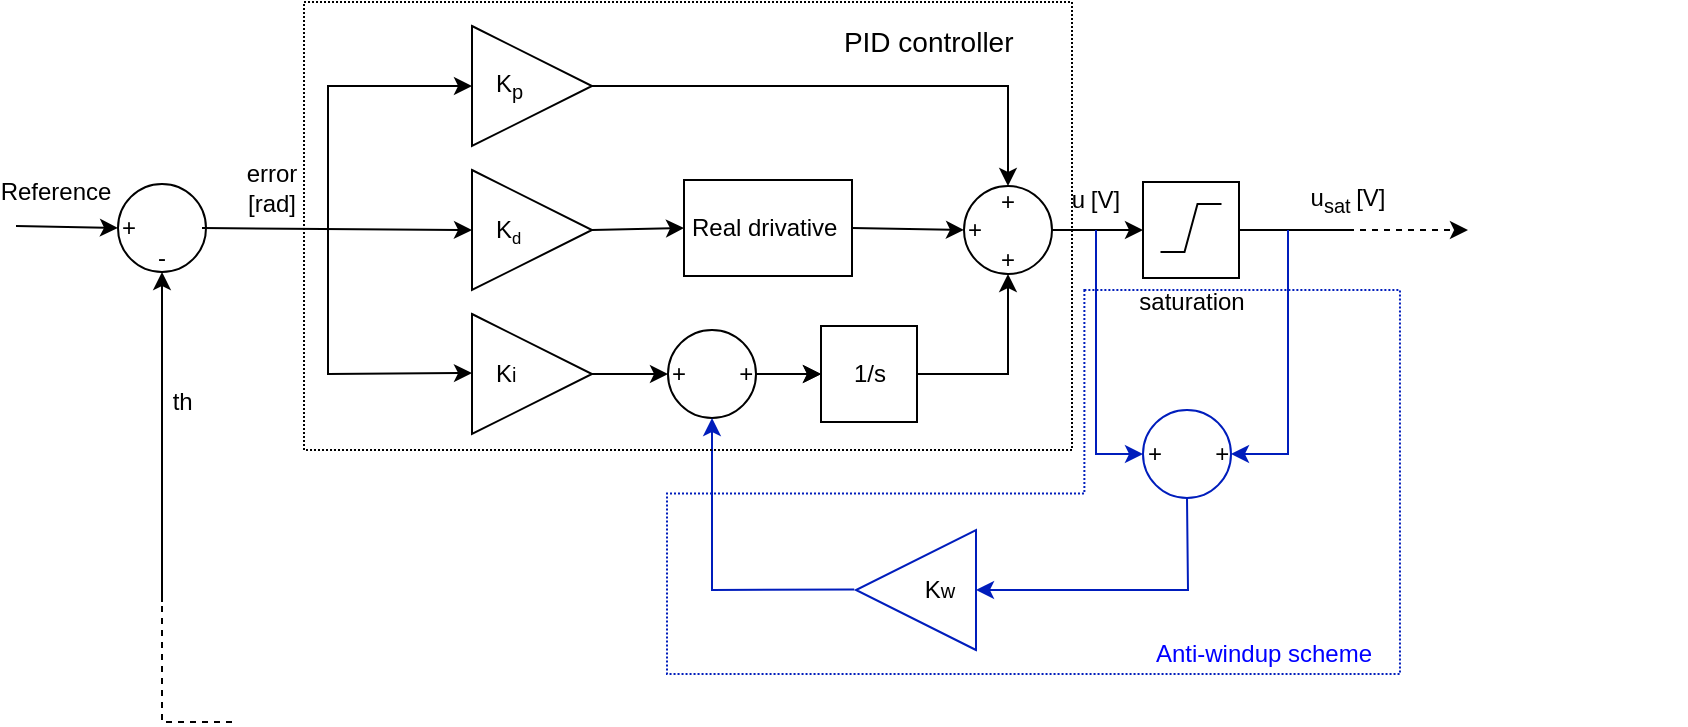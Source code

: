 <mxfile version="14.8.0" type="device"><diagram id="idrOA0IDEGxcJcV838WY" name="Page-1"><mxGraphModel dx="2067" dy="607" grid="1" gridSize="12" guides="1" tooltips="1" connect="1" arrows="1" fold="1" page="1" pageScale="1" pageWidth="827" pageHeight="1169" math="0" shadow="0"><root><mxCell id="0"/><mxCell id="1" parent="0"/><mxCell id="2ZykZndyVqf60zJD_dvl-9" value="&amp;nbsp; &amp;nbsp;K&lt;sub&gt;p&lt;/sub&gt;" style="triangle;whiteSpace=wrap;html=1;rounded=0;shadow=0;fillColor=none;gradientColor=#ffffff;align=left;" vertex="1" parent="1"><mxGeometry x="-588" y="504" width="60" height="60" as="geometry"/></mxCell><mxCell id="2ZykZndyVqf60zJD_dvl-10" value="&amp;nbsp; &amp;nbsp;K&lt;span style=&quot;font-size: 10px&quot;&gt;&lt;sub&gt;d&lt;/sub&gt;&lt;/span&gt;" style="triangle;whiteSpace=wrap;html=1;rounded=0;shadow=0;fillColor=none;gradientColor=#ffffff;align=left;" vertex="1" parent="1"><mxGeometry x="-588" y="576" width="60" height="60" as="geometry"/></mxCell><mxCell id="2ZykZndyVqf60zJD_dvl-11" value="&amp;nbsp; &amp;nbsp;K&lt;span style=&quot;font-size: 10px&quot;&gt;i&lt;/span&gt;" style="triangle;whiteSpace=wrap;html=1;rounded=0;shadow=0;fillColor=none;gradientColor=#ffffff;align=left;" vertex="1" parent="1"><mxGeometry x="-588" y="648" width="60" height="60" as="geometry"/></mxCell><mxCell id="2ZykZndyVqf60zJD_dvl-13" value="Real drivative&amp;nbsp;" style="rounded=0;whiteSpace=wrap;html=1;shadow=0;fillColor=none;gradientColor=#ffffff;" vertex="1" parent="1"><mxGeometry x="-482" y="581" width="84" height="48" as="geometry"/></mxCell><mxCell id="2ZykZndyVqf60zJD_dvl-14" value="" style="endArrow=classic;html=1;exitX=1;exitY=0.5;exitDx=0;exitDy=0;entryX=0;entryY=0.5;entryDx=0;entryDy=0;" edge="1" parent="1" source="2ZykZndyVqf60zJD_dvl-10" target="2ZykZndyVqf60zJD_dvl-13"><mxGeometry width="50" height="50" relative="1" as="geometry"><mxPoint x="-444" y="638" as="sourcePoint"/><mxPoint x="-394" y="588" as="targetPoint"/></mxGeometry></mxCell><mxCell id="2ZykZndyVqf60zJD_dvl-15" value="" style="endArrow=classic;html=1;entryX=0;entryY=0.5;entryDx=0;entryDy=0;exitX=1;exitY=0.5;exitDx=0;exitDy=0;" edge="1" parent="1" source="2ZykZndyVqf60zJD_dvl-27" target="2ZykZndyVqf60zJD_dvl-10"><mxGeometry width="50" height="50" relative="1" as="geometry"><mxPoint x="-771.349" y="606" as="sourcePoint"/><mxPoint x="-394" y="588" as="targetPoint"/></mxGeometry></mxCell><mxCell id="2ZykZndyVqf60zJD_dvl-16" value="" style="endArrow=classic;html=1;entryX=0;entryY=0.5;entryDx=0;entryDy=0;rounded=0;" edge="1" parent="1"><mxGeometry width="50" height="50" relative="1" as="geometry"><mxPoint x="-660" y="600" as="sourcePoint"/><mxPoint x="-588" y="677.5" as="targetPoint"/><Array as="points"><mxPoint x="-660" y="678"/></Array></mxGeometry></mxCell><mxCell id="2ZykZndyVqf60zJD_dvl-17" value="" style="endArrow=classic;html=1;entryX=0;entryY=0.5;entryDx=0;entryDy=0;rounded=0;" edge="1" parent="1" target="2ZykZndyVqf60zJD_dvl-9"><mxGeometry width="50" height="50" relative="1" as="geometry"><mxPoint x="-660" y="612" as="sourcePoint"/><mxPoint x="-564" y="630" as="targetPoint"/><Array as="points"><mxPoint x="-660" y="534"/></Array></mxGeometry></mxCell><mxCell id="2ZykZndyVqf60zJD_dvl-18" value="" style="endArrow=classic;html=1;exitX=1;exitY=0.5;exitDx=0;exitDy=0;entryX=0;entryY=0.5;entryDx=0;entryDy=0;" edge="1" parent="1" source="2ZykZndyVqf60zJD_dvl-13" target="2ZykZndyVqf60zJD_dvl-19"><mxGeometry width="50" height="50" relative="1" as="geometry"><mxPoint x="-444" y="638" as="sourcePoint"/><mxPoint x="-312" y="606" as="targetPoint"/></mxGeometry></mxCell><mxCell id="2ZykZndyVqf60zJD_dvl-19" value="+" style="ellipse;whiteSpace=wrap;html=1;aspect=fixed;rounded=0;shadow=0;fillColor=none;gradientColor=#ffffff;align=left;" vertex="1" parent="1"><mxGeometry x="-342" y="584" width="44" height="44" as="geometry"/></mxCell><mxCell id="2ZykZndyVqf60zJD_dvl-20" value="" style="endArrow=classic;html=1;exitX=1;exitY=0.5;exitDx=0;exitDy=0;entryX=0.5;entryY=0;entryDx=0;entryDy=0;rounded=0;" edge="1" parent="1" source="2ZykZndyVqf60zJD_dvl-9" target="2ZykZndyVqf60zJD_dvl-19"><mxGeometry width="50" height="50" relative="1" as="geometry"><mxPoint x="-444" y="638" as="sourcePoint"/><mxPoint x="-394" y="588" as="targetPoint"/><Array as="points"><mxPoint x="-320" y="534"/></Array></mxGeometry></mxCell><mxCell id="2ZykZndyVqf60zJD_dvl-21" value="" style="endArrow=classic;html=1;exitX=1;exitY=0.5;exitDx=0;exitDy=0;entryX=0;entryY=0.5;entryDx=0;entryDy=0;rounded=0;" edge="1" parent="1" source="2ZykZndyVqf60zJD_dvl-62" target="2ZykZndyVqf60zJD_dvl-39"><mxGeometry width="50" height="50" relative="1" as="geometry"><mxPoint x="-528" y="672" as="sourcePoint"/><mxPoint x="-290" y="723" as="targetPoint"/><Array as="points"/></mxGeometry></mxCell><mxCell id="2ZykZndyVqf60zJD_dvl-22" value="+&lt;br&gt;&lt;br&gt;+" style="text;html=1;strokeColor=none;fillColor=none;align=center;verticalAlign=middle;whiteSpace=wrap;rounded=0;shadow=0;" vertex="1" parent="1"><mxGeometry x="-340" y="596" width="40" height="20" as="geometry"/></mxCell><mxCell id="2ZykZndyVqf60zJD_dvl-26" value="+" style="ellipse;whiteSpace=wrap;html=1;aspect=fixed;rounded=0;shadow=0;fillColor=none;gradientColor=#ffffff;align=left;" vertex="1" parent="1"><mxGeometry x="-765" y="583" width="44" height="44" as="geometry"/></mxCell><mxCell id="2ZykZndyVqf60zJD_dvl-27" value="&lt;br&gt;&lt;br&gt;-" style="text;html=1;strokeColor=none;fillColor=none;align=center;verticalAlign=middle;whiteSpace=wrap;rounded=0;shadow=0;" vertex="1" parent="1"><mxGeometry x="-763" y="595" width="40" height="20" as="geometry"/></mxCell><mxCell id="2ZykZndyVqf60zJD_dvl-29" value="" style="endArrow=classic;html=1;entryX=0.5;entryY=1;entryDx=0;entryDy=0;" edge="1" parent="1" target="2ZykZndyVqf60zJD_dvl-26"><mxGeometry width="50" height="50" relative="1" as="geometry"><mxPoint x="-743" y="792" as="sourcePoint"/><mxPoint x="-382" y="564" as="targetPoint"/></mxGeometry></mxCell><mxCell id="2ZykZndyVqf60zJD_dvl-31" value="" style="endArrow=classic;html=1;entryX=0;entryY=0.5;entryDx=0;entryDy=0;" edge="1" parent="1" target="2ZykZndyVqf60zJD_dvl-26"><mxGeometry width="50" height="50" relative="1" as="geometry"><mxPoint x="-816" y="604" as="sourcePoint"/><mxPoint x="-382" y="564" as="targetPoint"/></mxGeometry></mxCell><mxCell id="2ZykZndyVqf60zJD_dvl-32" value="&lt;br&gt;&lt;br&gt;&lt;br&gt;&lt;br&gt;&lt;br&gt;saturation" style="rounded=0;whiteSpace=wrap;html=1;shadow=0;fillColor=none;gradientColor=#ffffff;align=center;" vertex="1" parent="1"><mxGeometry x="-252.5" y="582" width="48" height="48" as="geometry"/></mxCell><mxCell id="2ZykZndyVqf60zJD_dvl-34" value="" style="endArrow=classic;html=1;entryX=0;entryY=0.5;entryDx=0;entryDy=0;exitX=1;exitY=0.5;exitDx=0;exitDy=0;" edge="1" parent="1" source="2ZykZndyVqf60zJD_dvl-19" target="2ZykZndyVqf60zJD_dvl-32"><mxGeometry width="50" height="50" relative="1" as="geometry"><mxPoint x="-300" y="608" as="sourcePoint"/><mxPoint x="-412" y="563" as="targetPoint"/></mxGeometry></mxCell><mxCell id="2ZykZndyVqf60zJD_dvl-37" value="" style="endArrow=none;html=1;fontSize=15;rounded=0;" edge="1" parent="1"><mxGeometry width="50" height="50" relative="1" as="geometry"><mxPoint x="-243.75" y="617" as="sourcePoint"/><mxPoint x="-213.25" y="593" as="targetPoint"/><Array as="points"><mxPoint x="-231.75" y="617"/><mxPoint x="-225.25" y="593"/></Array></mxGeometry></mxCell><mxCell id="2ZykZndyVqf60zJD_dvl-38" value="" style="endArrow=classic;html=1;dashed=1;" edge="1" parent="1"><mxGeometry width="50" height="50" relative="1" as="geometry"><mxPoint x="-162" y="606" as="sourcePoint"/><mxPoint x="-90" y="606" as="targetPoint"/><Array as="points"><mxPoint x="-162" y="606"/></Array></mxGeometry></mxCell><mxCell id="2ZykZndyVqf60zJD_dvl-39" value="1/s" style="rounded=0;whiteSpace=wrap;html=1;shadow=0;fillColor=none;gradientColor=#ffffff;align=center;" vertex="1" parent="1"><mxGeometry x="-413.5" y="654" width="48" height="48" as="geometry"/></mxCell><mxCell id="2ZykZndyVqf60zJD_dvl-40" value="" style="endArrow=classic;html=1;entryX=0.5;entryY=1;entryDx=0;entryDy=0;rounded=0;exitX=1;exitY=0.5;exitDx=0;exitDy=0;" edge="1" parent="1" source="2ZykZndyVqf60zJD_dvl-39" target="2ZykZndyVqf60zJD_dvl-19"><mxGeometry width="50" height="50" relative="1" as="geometry"><mxPoint x="-396" y="684" as="sourcePoint"/><mxPoint x="-434" y="690" as="targetPoint"/><Array as="points"><mxPoint x="-320" y="678"/></Array></mxGeometry></mxCell><mxCell id="2ZykZndyVqf60zJD_dvl-41" value="Reference" style="text;html=1;strokeColor=none;fillColor=none;align=center;verticalAlign=middle;whiteSpace=wrap;rounded=0;shadow=0;" vertex="1" parent="1"><mxGeometry x="-816" y="577" width="40" height="20" as="geometry"/></mxCell><mxCell id="2ZykZndyVqf60zJD_dvl-42" value="th&amp;nbsp;" style="text;html=1;strokeColor=none;fillColor=none;align=center;verticalAlign=middle;whiteSpace=wrap;rounded=0;shadow=0;" vertex="1" parent="1"><mxGeometry x="-762" y="682" width="62" height="20" as="geometry"/></mxCell><mxCell id="2ZykZndyVqf60zJD_dvl-46" value="" style="endArrow=none;dashed=1;html=1;rounded=0;" edge="1" parent="1"><mxGeometry width="50" height="50" relative="1" as="geometry"><mxPoint x="-708" y="852" as="sourcePoint"/><mxPoint x="-743" y="792" as="targetPoint"/><Array as="points"><mxPoint x="-743" y="852"/></Array></mxGeometry></mxCell><mxCell id="2ZykZndyVqf60zJD_dvl-47" value="error [rad]" style="text;html=1;strokeColor=none;fillColor=none;align=center;verticalAlign=middle;whiteSpace=wrap;rounded=0;shadow=0;" vertex="1" parent="1"><mxGeometry x="-708" y="575" width="40" height="20" as="geometry"/></mxCell><mxCell id="2ZykZndyVqf60zJD_dvl-48" value="u&lt;sub&gt;sat &lt;/sub&gt;[V]" style="text;html=1;strokeColor=none;fillColor=none;align=center;verticalAlign=middle;whiteSpace=wrap;rounded=0;shadow=0;" vertex="1" parent="1"><mxGeometry x="-174" y="581" width="48" height="20" as="geometry"/></mxCell><mxCell id="2ZykZndyVqf60zJD_dvl-49" value="u&lt;span style=&quot;font-size: 10px&quot;&gt; &lt;/span&gt;[V]" style="text;html=1;strokeColor=none;fillColor=none;align=center;verticalAlign=middle;whiteSpace=wrap;rounded=0;shadow=0;" vertex="1" parent="1"><mxGeometry x="-300.5" y="581" width="48" height="20" as="geometry"/></mxCell><mxCell id="2ZykZndyVqf60zJD_dvl-50" value="" style="endArrow=none;html=1;entryX=1;entryY=0.5;entryDx=0;entryDy=0;" edge="1" parent="1" target="2ZykZndyVqf60zJD_dvl-32"><mxGeometry width="50" height="50" relative="1" as="geometry"><mxPoint x="-150" y="606" as="sourcePoint"/><mxPoint x="-198" y="611" as="targetPoint"/></mxGeometry></mxCell><mxCell id="2ZykZndyVqf60zJD_dvl-54" value="+&amp;nbsp; &amp;nbsp; &amp;nbsp; &amp;nbsp; +" style="ellipse;whiteSpace=wrap;html=1;aspect=fixed;rounded=0;shadow=0;align=left;strokeColor=#001DBC;fillColor=none;" vertex="1" parent="1"><mxGeometry x="-252.5" y="696" width="44" height="44" as="geometry"/></mxCell><mxCell id="2ZykZndyVqf60zJD_dvl-56" value="" style="endArrow=classic;html=1;entryX=0;entryY=0.5;entryDx=0;entryDy=0;rounded=0;fillColor=#0050ef;strokeColor=#001DBC;" edge="1" parent="1" target="2ZykZndyVqf60zJD_dvl-54"><mxGeometry width="50" height="50" relative="1" as="geometry"><mxPoint x="-276" y="606" as="sourcePoint"/><mxPoint x="-418" y="660" as="targetPoint"/><Array as="points"><mxPoint x="-276" y="718"/></Array></mxGeometry></mxCell><mxCell id="2ZykZndyVqf60zJD_dvl-58" value="" style="endArrow=classic;html=1;entryX=1;entryY=0.5;entryDx=0;entryDy=0;rounded=0;startSize=6;endSize=6;fillColor=#0050ef;strokeColor=#001DBC;" edge="1" parent="1" target="2ZykZndyVqf60zJD_dvl-54"><mxGeometry width="50" height="50" relative="1" as="geometry"><mxPoint x="-180" y="606" as="sourcePoint"/><mxPoint x="-298" y="624" as="targetPoint"/><Array as="points"><mxPoint x="-180" y="718"/></Array></mxGeometry></mxCell><mxCell id="2ZykZndyVqf60zJD_dvl-59" value="&lt;font color=&quot;#000000&quot;&gt;&amp;nbsp; &amp;nbsp; &amp;nbsp; &amp;nbsp; K&lt;span style=&quot;font-size: 10px&quot;&gt;w&amp;nbsp;&lt;/span&gt;&lt;/font&gt;" style="triangle;whiteSpace=wrap;html=1;rounded=0;shadow=0;align=center;direction=west;strokeColor=#001DBC;fontColor=#ffffff;fillColor=none;" vertex="1" parent="1"><mxGeometry x="-396" y="756" width="60" height="60" as="geometry"/></mxCell><mxCell id="2ZykZndyVqf60zJD_dvl-60" value="" style="endArrow=classic;html=1;fontColor=#000000;startSize=6;endSize=6;entryX=0;entryY=0.5;entryDx=0;entryDy=0;rounded=0;exitX=0.5;exitY=1;exitDx=0;exitDy=0;fillColor=#0050ef;strokeColor=#001DBC;" edge="1" parent="1" source="2ZykZndyVqf60zJD_dvl-54" target="2ZykZndyVqf60zJD_dvl-59"><mxGeometry width="50" height="50" relative="1" as="geometry"><mxPoint x="-225" y="786" as="sourcePoint"/><mxPoint x="-442" y="672" as="targetPoint"/><Array as="points"><mxPoint x="-230" y="786"/></Array></mxGeometry></mxCell><mxCell id="2ZykZndyVqf60zJD_dvl-63" value="" style="edgeStyle=orthogonalEdgeStyle;rounded=0;orthogonalLoop=1;jettySize=auto;html=1;fontColor=#000000;startSize=6;endSize=6;" edge="1" parent="1" source="2ZykZndyVqf60zJD_dvl-62" target="2ZykZndyVqf60zJD_dvl-39"><mxGeometry relative="1" as="geometry"/></mxCell><mxCell id="2ZykZndyVqf60zJD_dvl-62" value="+&amp;nbsp; &amp;nbsp; &amp;nbsp; &amp;nbsp; +" style="ellipse;whiteSpace=wrap;html=1;aspect=fixed;rounded=0;shadow=0;align=left;" vertex="1" parent="1"><mxGeometry x="-490" y="656" width="44" height="44" as="geometry"/></mxCell><mxCell id="2ZykZndyVqf60zJD_dvl-66" value="" style="endArrow=classic;html=1;fontColor=#000000;startSize=6;endSize=6;exitX=1;exitY=0.5;exitDx=0;exitDy=0;entryX=0;entryY=0.5;entryDx=0;entryDy=0;" edge="1" parent="1" source="2ZykZndyVqf60zJD_dvl-11" target="2ZykZndyVqf60zJD_dvl-62"><mxGeometry width="50" height="50" relative="1" as="geometry"><mxPoint x="-480" y="722" as="sourcePoint"/><mxPoint x="-430" y="672" as="targetPoint"/></mxGeometry></mxCell><mxCell id="2ZykZndyVqf60zJD_dvl-67" value="" style="endArrow=classic;html=1;fontColor=#000000;startSize=6;endSize=6;exitX=1.015;exitY=0.505;exitDx=0;exitDy=0;exitPerimeter=0;entryX=0.5;entryY=1;entryDx=0;entryDy=0;rounded=0;fillColor=#0050ef;strokeColor=#001DBC;" edge="1" parent="1" source="2ZykZndyVqf60zJD_dvl-59" target="2ZykZndyVqf60zJD_dvl-62"><mxGeometry width="50" height="50" relative="1" as="geometry"><mxPoint x="-444" y="806" as="sourcePoint"/><mxPoint x="-468" y="786" as="targetPoint"/><Array as="points"><mxPoint x="-468" y="786"/></Array></mxGeometry></mxCell><mxCell id="2ZykZndyVqf60zJD_dvl-71" value="&lt;font style=&quot;font-size: 14px&quot;&gt;&lt;font style=&quot;font-size: 14px&quot;&gt;PID controller&amp;nbsp; &amp;nbsp; &amp;nbsp; &amp;nbsp;&lt;br&gt;&lt;/font&gt;&lt;br&gt;&lt;br&gt;&lt;br&gt;&lt;br&gt;&lt;br&gt;&lt;br&gt;&lt;br&gt;&lt;br&gt;&lt;br&gt;&lt;br&gt;&lt;br&gt;&lt;/font&gt;" style="rounded=0;whiteSpace=wrap;html=1;shadow=0;fontColor=#000000;fillColor=none;gradientColor=none;align=right;dashed=1;dashPattern=1 1;" vertex="1" parent="1"><mxGeometry x="-672" y="492" width="384" height="224" as="geometry"/></mxCell><mxCell id="2ZykZndyVqf60zJD_dvl-73" value="" style="verticalLabelPosition=bottom;verticalAlign=top;html=1;shape=mxgraph.basic.polygon;polyCoords=[[0.41,0],[0.72,0],[0.72,0.36],[0.72,0.72],[0.72,1],[0,1],[0,0.53],[0.41,0.53]];polyline=0;rounded=0;shadow=0;dashed=1;dashPattern=1 1;fontColor=#ffffff;strokeColor=#001DBC;fillColor=none;align=center;" vertex="1" parent="1"><mxGeometry x="-490.5" y="636" width="509" height="192" as="geometry"/></mxCell><mxCell id="2ZykZndyVqf60zJD_dvl-75" value="&lt;span style=&quot;color: rgb(0 , 0 , 255)&quot;&gt;Anti-windup scheme&lt;/span&gt;" style="text;html=1;strokeColor=none;fillColor=none;align=center;verticalAlign=middle;whiteSpace=wrap;rounded=0;shadow=0;dashed=1;dashPattern=1 1;fontColor=#000000;" vertex="1" parent="1"><mxGeometry x="-258" y="808" width="132" height="20" as="geometry"/></mxCell></root></mxGraphModel></diagram></mxfile>